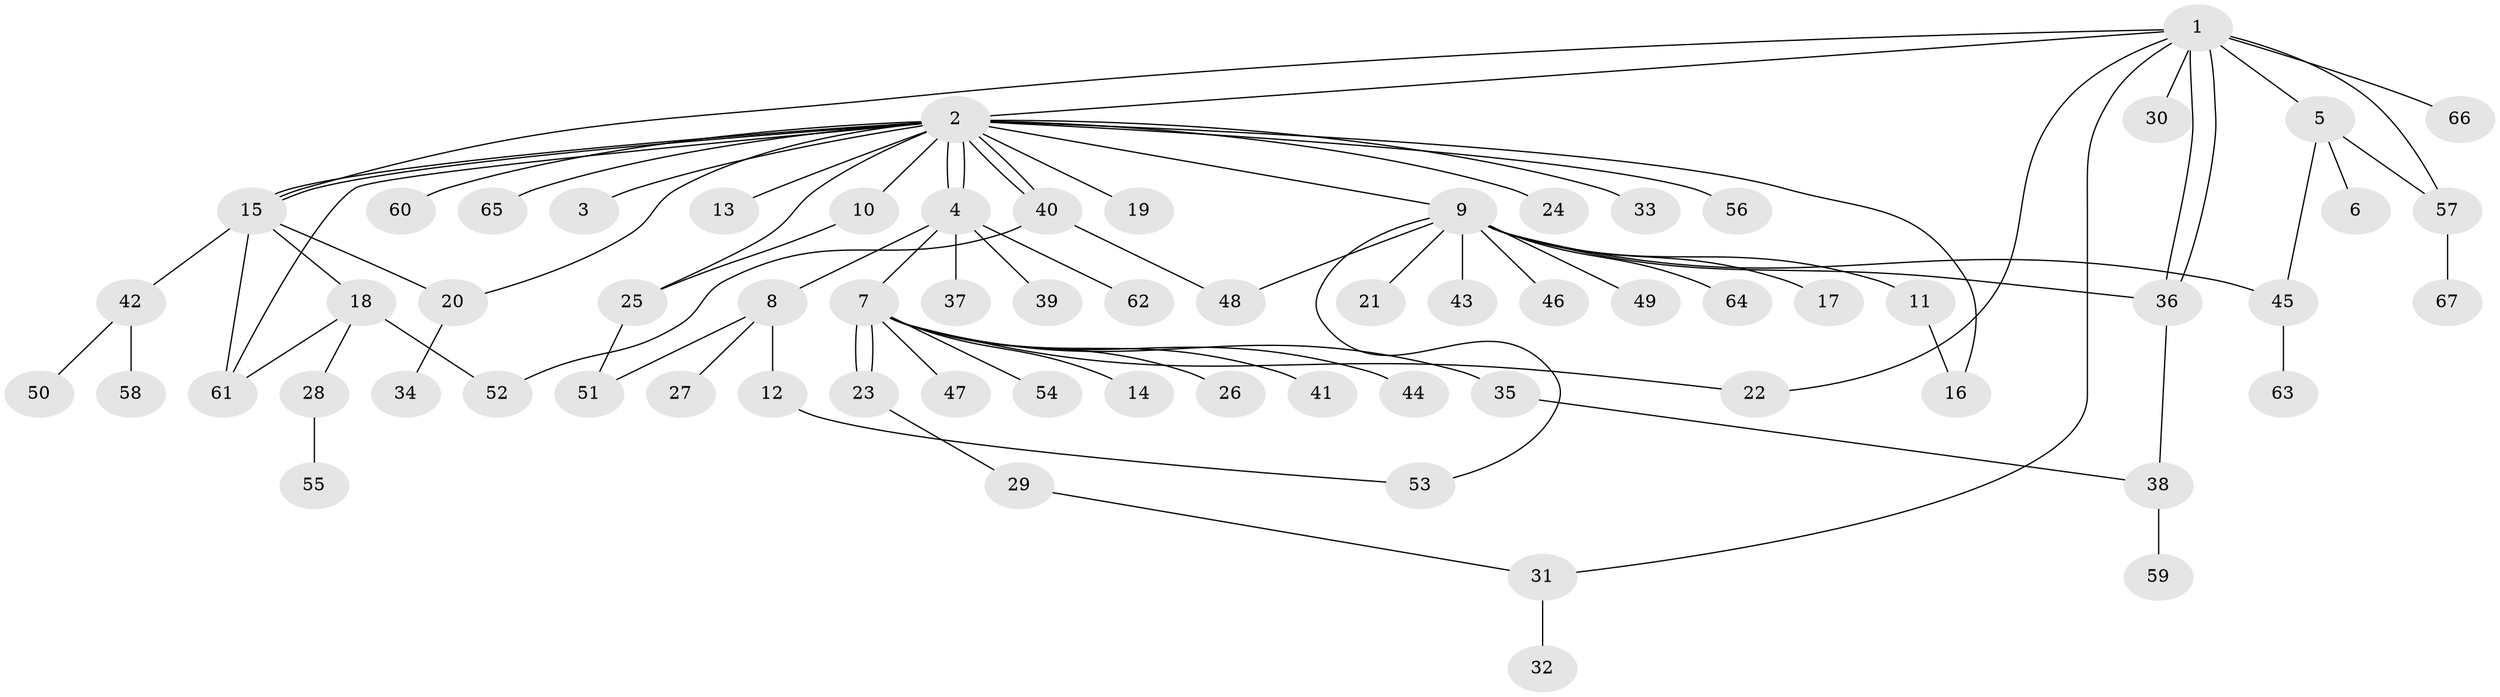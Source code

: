 // Generated by graph-tools (version 1.1) at 2025/25/03/09/25 03:25:56]
// undirected, 67 vertices, 87 edges
graph export_dot {
graph [start="1"]
  node [color=gray90,style=filled];
  1;
  2;
  3;
  4;
  5;
  6;
  7;
  8;
  9;
  10;
  11;
  12;
  13;
  14;
  15;
  16;
  17;
  18;
  19;
  20;
  21;
  22;
  23;
  24;
  25;
  26;
  27;
  28;
  29;
  30;
  31;
  32;
  33;
  34;
  35;
  36;
  37;
  38;
  39;
  40;
  41;
  42;
  43;
  44;
  45;
  46;
  47;
  48;
  49;
  50;
  51;
  52;
  53;
  54;
  55;
  56;
  57;
  58;
  59;
  60;
  61;
  62;
  63;
  64;
  65;
  66;
  67;
  1 -- 2;
  1 -- 5;
  1 -- 15;
  1 -- 22;
  1 -- 30;
  1 -- 31;
  1 -- 36;
  1 -- 36;
  1 -- 57;
  1 -- 66;
  2 -- 3;
  2 -- 4;
  2 -- 4;
  2 -- 9;
  2 -- 10;
  2 -- 13;
  2 -- 15;
  2 -- 15;
  2 -- 16;
  2 -- 19;
  2 -- 20;
  2 -- 24;
  2 -- 25;
  2 -- 33;
  2 -- 40;
  2 -- 40;
  2 -- 56;
  2 -- 60;
  2 -- 61;
  2 -- 65;
  4 -- 7;
  4 -- 8;
  4 -- 37;
  4 -- 39;
  4 -- 62;
  5 -- 6;
  5 -- 45;
  5 -- 57;
  7 -- 14;
  7 -- 22;
  7 -- 23;
  7 -- 23;
  7 -- 26;
  7 -- 35;
  7 -- 41;
  7 -- 44;
  7 -- 47;
  7 -- 54;
  8 -- 12;
  8 -- 27;
  8 -- 51;
  9 -- 11;
  9 -- 17;
  9 -- 21;
  9 -- 36;
  9 -- 43;
  9 -- 45;
  9 -- 46;
  9 -- 48;
  9 -- 49;
  9 -- 53;
  9 -- 64;
  10 -- 25;
  11 -- 16;
  12 -- 53;
  15 -- 18;
  15 -- 20;
  15 -- 42;
  15 -- 61;
  18 -- 28;
  18 -- 52;
  18 -- 61;
  20 -- 34;
  23 -- 29;
  25 -- 51;
  28 -- 55;
  29 -- 31;
  31 -- 32;
  35 -- 38;
  36 -- 38;
  38 -- 59;
  40 -- 48;
  40 -- 52;
  42 -- 50;
  42 -- 58;
  45 -- 63;
  57 -- 67;
}
